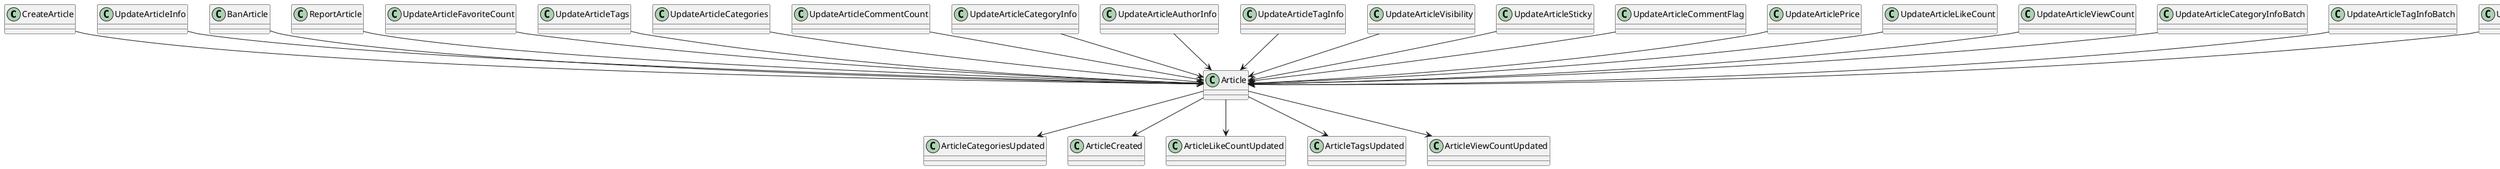 @startuml

CreateArticle                   -down-> Article
UpdateArticleInfo               -down-> Article
BanArticle                      -down-> Article
ReportArticle                   -down-> Article
UpdateArticleFavoriteCount      -down-> Article
UpdateArticleTags                -down-> Article
UpdateArticleCategories         -down-> Article
UpdateArticleCommentCount       -down-> Article
UpdateArticleCategoryInfo       -down-> Article
UpdateArticleAuthorInfo         -down-> Article
UpdateArticleTagInfo            -down-> Article
UpdateArticleVisibility         -down-> Article
UpdateArticleSticky             -down-> Article
UpdateArticleCommentFlag        -down-> Article
UpdateArticlePrice              -down-> Article
UpdateArticleLikeCount          -down-> Article
UpdateArticleViewCount          -down-> Article
UpdateArticleCategoryInfoBatch  -down-> Article
UpdateArticleTagInfoBatch       -down-> Article
UpdateArticleAuthorInfoBatch    -down-> Article

Article -down-> ArticleCategoriesUpdated
Article -down-> ArticleCreated
Article -down-> ArticleLikeCountUpdated
Article -down-> ArticleTagsUpdated
Article -down-> ArticleViewCountUpdated
@enduml
